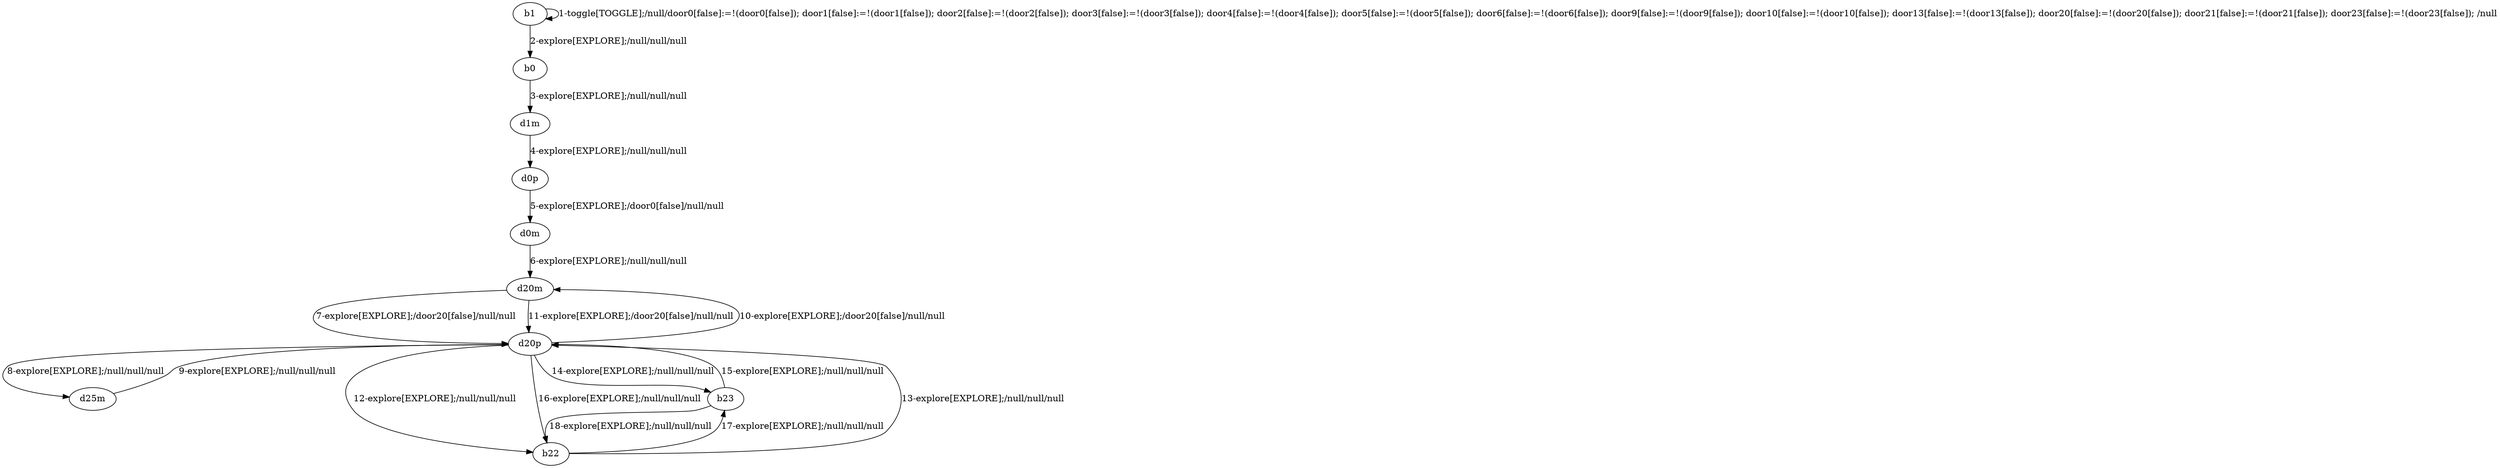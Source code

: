 # Total number of goals covered by this test: 2
# b22 --> d20p
# b23 --> b22

digraph g {
"b1" -> "b1" [label = "1-toggle[TOGGLE];/null/door0[false]:=!(door0[false]); door1[false]:=!(door1[false]); door2[false]:=!(door2[false]); door3[false]:=!(door3[false]); door4[false]:=!(door4[false]); door5[false]:=!(door5[false]); door6[false]:=!(door6[false]); door9[false]:=!(door9[false]); door10[false]:=!(door10[false]); door13[false]:=!(door13[false]); door20[false]:=!(door20[false]); door21[false]:=!(door21[false]); door23[false]:=!(door23[false]); /null"];
"b1" -> "b0" [label = "2-explore[EXPLORE];/null/null/null"];
"b0" -> "d1m" [label = "3-explore[EXPLORE];/null/null/null"];
"d1m" -> "d0p" [label = "4-explore[EXPLORE];/null/null/null"];
"d0p" -> "d0m" [label = "5-explore[EXPLORE];/door0[false]/null/null"];
"d0m" -> "d20m" [label = "6-explore[EXPLORE];/null/null/null"];
"d20m" -> "d20p" [label = "7-explore[EXPLORE];/door20[false]/null/null"];
"d20p" -> "d25m" [label = "8-explore[EXPLORE];/null/null/null"];
"d25m" -> "d20p" [label = "9-explore[EXPLORE];/null/null/null"];
"d20p" -> "d20m" [label = "10-explore[EXPLORE];/door20[false]/null/null"];
"d20m" -> "d20p" [label = "11-explore[EXPLORE];/door20[false]/null/null"];
"d20p" -> "b22" [label = "12-explore[EXPLORE];/null/null/null"];
"b22" -> "d20p" [label = "13-explore[EXPLORE];/null/null/null"];
"d20p" -> "b23" [label = "14-explore[EXPLORE];/null/null/null"];
"b23" -> "d20p" [label = "15-explore[EXPLORE];/null/null/null"];
"d20p" -> "b22" [label = "16-explore[EXPLORE];/null/null/null"];
"b22" -> "b23" [label = "17-explore[EXPLORE];/null/null/null"];
"b23" -> "b22" [label = "18-explore[EXPLORE];/null/null/null"];
}